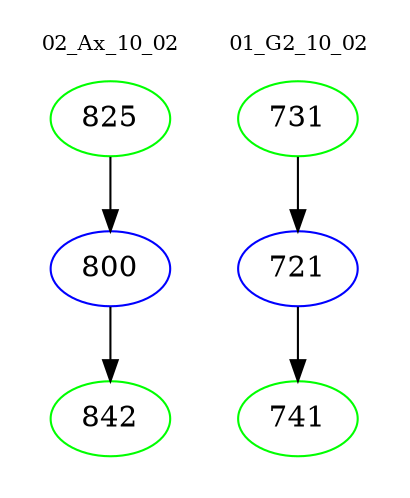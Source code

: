 digraph{
subgraph cluster_0 {
color = white
label = "02_Ax_10_02";
fontsize=10;
T0_825 [label="825", color="green"]
T0_825 -> T0_800 [color="black"]
T0_800 [label="800", color="blue"]
T0_800 -> T0_842 [color="black"]
T0_842 [label="842", color="green"]
}
subgraph cluster_1 {
color = white
label = "01_G2_10_02";
fontsize=10;
T1_731 [label="731", color="green"]
T1_731 -> T1_721 [color="black"]
T1_721 [label="721", color="blue"]
T1_721 -> T1_741 [color="black"]
T1_741 [label="741", color="green"]
}
}
